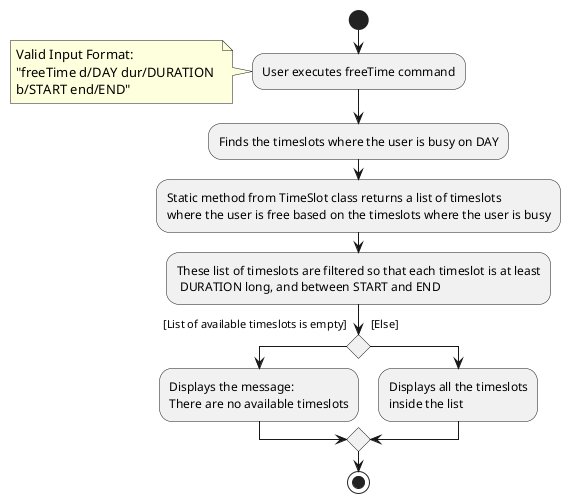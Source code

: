 @startuml
skinparam conditionStyle diamond

start
:User executes freeTime command;
note :Valid Input Format: \n"freeTime d/DAY dur/DURATION \nb/START end/END"
:Finds the timeslots where the user is busy on DAY;
:Static method from TimeSlot class returns a list of timeslots\nwhere the user is free based on the timeslots where the user is busy;
:These list of timeslots are filtered so that each timeslot is at least\n DURATION long, and between START and END;
if () then ([List of available timeslots is empty]\n)
  :Displays the message:\nThere are no available timeslots;

else ([Else]\n)
  :Displays all the timeslots\ninside the list;
endif

stop

@enduml
